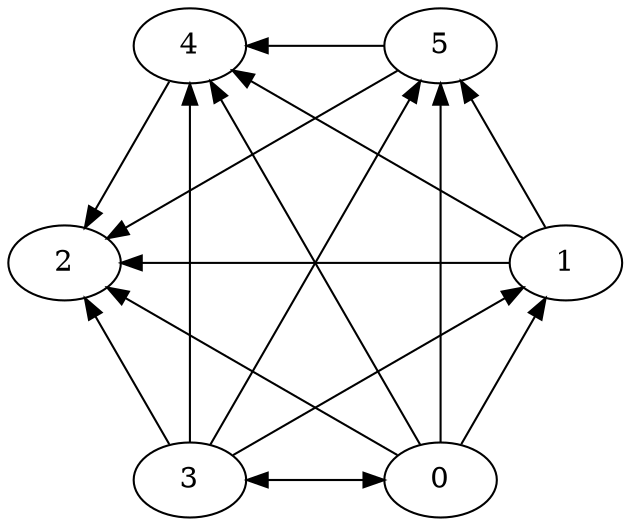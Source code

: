 digraph {
  layout = circo
  
  0 -> {1 2 4 5}
  0 -> 3 [dir = both]
  1 -> {2 4 5}
  3 -> {1 2 4 5}
  4 -> {2}
  5 -> {2 4}
}
